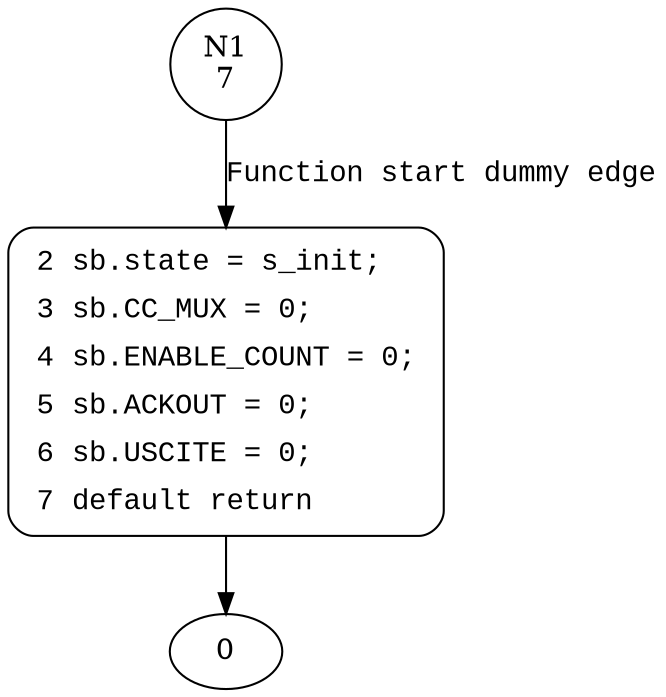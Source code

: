 digraph initial {
1 [shape="circle" label="N1\n7"]
2 [shape="circle" label="N2\n6"]
2 [style="filled,bold" penwidth="1" fillcolor="white" fontname="Courier New" shape="Mrecord" label=<<table border="0" cellborder="0" cellpadding="3" bgcolor="white"><tr><td align="right">2</td><td align="left">sb.state = s_init;</td></tr><tr><td align="right">3</td><td align="left">sb.CC_MUX = 0;</td></tr><tr><td align="right">4</td><td align="left">sb.ENABLE_COUNT = 0;</td></tr><tr><td align="right">5</td><td align="left">sb.ACKOUT = 0;</td></tr><tr><td align="right">6</td><td align="left">sb.USCITE = 0;</td></tr><tr><td align="right">7</td><td align="left">default return</td></tr></table>>]
2 -> 0[label=""]
1 -> 2 [label="Function start dummy edge" fontname="Courier New"]
}
